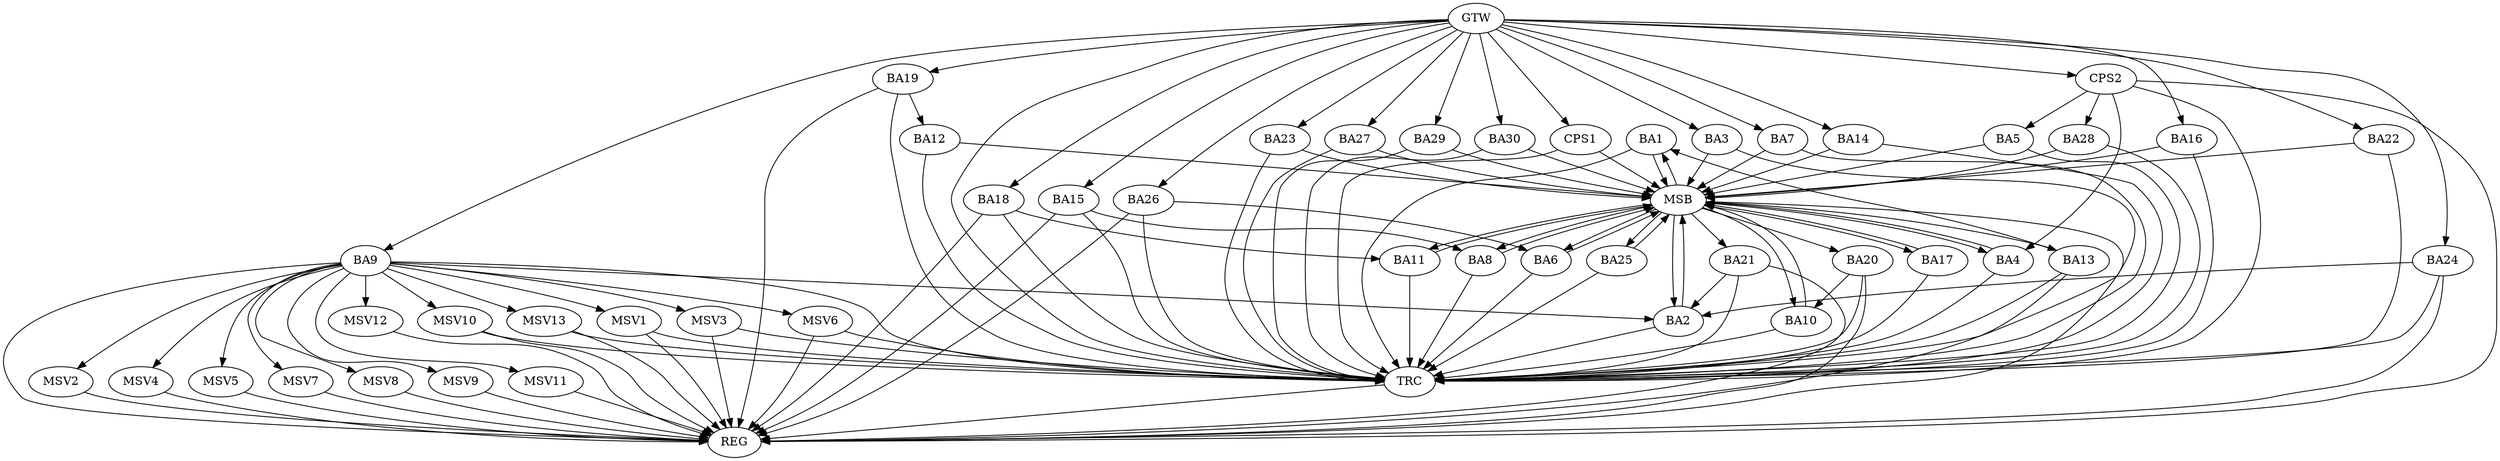 strict digraph G {
  BA1 [ label="BA1" ];
  BA2 [ label="BA2" ];
  BA3 [ label="BA3" ];
  BA4 [ label="BA4" ];
  BA5 [ label="BA5" ];
  BA6 [ label="BA6" ];
  BA7 [ label="BA7" ];
  BA8 [ label="BA8" ];
  BA9 [ label="BA9" ];
  BA10 [ label="BA10" ];
  BA11 [ label="BA11" ];
  BA12 [ label="BA12" ];
  BA13 [ label="BA13" ];
  BA14 [ label="BA14" ];
  BA15 [ label="BA15" ];
  BA16 [ label="BA16" ];
  BA17 [ label="BA17" ];
  BA18 [ label="BA18" ];
  BA19 [ label="BA19" ];
  BA20 [ label="BA20" ];
  BA21 [ label="BA21" ];
  BA22 [ label="BA22" ];
  BA23 [ label="BA23" ];
  BA24 [ label="BA24" ];
  BA25 [ label="BA25" ];
  BA26 [ label="BA26" ];
  BA27 [ label="BA27" ];
  BA28 [ label="BA28" ];
  BA29 [ label="BA29" ];
  BA30 [ label="BA30" ];
  CPS1 [ label="CPS1" ];
  CPS2 [ label="CPS2" ];
  GTW [ label="GTW" ];
  REG [ label="REG" ];
  MSB [ label="MSB" ];
  TRC [ label="TRC" ];
  MSV1 [ label="MSV1" ];
  MSV2 [ label="MSV2" ];
  MSV3 [ label="MSV3" ];
  MSV4 [ label="MSV4" ];
  MSV5 [ label="MSV5" ];
  MSV6 [ label="MSV6" ];
  MSV7 [ label="MSV7" ];
  MSV8 [ label="MSV8" ];
  MSV9 [ label="MSV9" ];
  MSV10 [ label="MSV10" ];
  MSV11 [ label="MSV11" ];
  MSV12 [ label="MSV12" ];
  MSV13 [ label="MSV13" ];
  BA9 -> BA2;
  BA13 -> BA1;
  BA15 -> BA8;
  BA18 -> BA11;
  BA19 -> BA12;
  BA20 -> BA10;
  BA21 -> BA2;
  BA24 -> BA2;
  BA26 -> BA6;
  CPS2 -> BA5;
  CPS2 -> BA4;
  CPS2 -> BA28;
  GTW -> BA3;
  GTW -> BA7;
  GTW -> BA9;
  GTW -> BA14;
  GTW -> BA15;
  GTW -> BA16;
  GTW -> BA18;
  GTW -> BA19;
  GTW -> BA22;
  GTW -> BA23;
  GTW -> BA24;
  GTW -> BA26;
  GTW -> BA27;
  GTW -> BA29;
  GTW -> BA30;
  GTW -> CPS1;
  GTW -> CPS2;
  BA9 -> REG;
  BA13 -> REG;
  BA15 -> REG;
  BA18 -> REG;
  BA19 -> REG;
  BA20 -> REG;
  BA21 -> REG;
  BA24 -> REG;
  BA26 -> REG;
  CPS2 -> REG;
  BA1 -> MSB;
  MSB -> BA2;
  MSB -> REG;
  BA2 -> MSB;
  MSB -> BA1;
  BA3 -> MSB;
  BA4 -> MSB;
  BA5 -> MSB;
  BA6 -> MSB;
  BA7 -> MSB;
  MSB -> BA6;
  BA8 -> MSB;
  MSB -> BA4;
  BA10 -> MSB;
  BA11 -> MSB;
  MSB -> BA10;
  BA12 -> MSB;
  BA14 -> MSB;
  MSB -> BA8;
  BA16 -> MSB;
  BA17 -> MSB;
  BA22 -> MSB;
  MSB -> BA20;
  BA23 -> MSB;
  MSB -> BA11;
  BA25 -> MSB;
  BA27 -> MSB;
  BA28 -> MSB;
  BA29 -> MSB;
  MSB -> BA13;
  BA30 -> MSB;
  CPS1 -> MSB;
  MSB -> BA21;
  MSB -> BA17;
  MSB -> BA25;
  BA1 -> TRC;
  BA2 -> TRC;
  BA3 -> TRC;
  BA4 -> TRC;
  BA5 -> TRC;
  BA6 -> TRC;
  BA7 -> TRC;
  BA8 -> TRC;
  BA9 -> TRC;
  BA10 -> TRC;
  BA11 -> TRC;
  BA12 -> TRC;
  BA13 -> TRC;
  BA14 -> TRC;
  BA15 -> TRC;
  BA16 -> TRC;
  BA17 -> TRC;
  BA18 -> TRC;
  BA19 -> TRC;
  BA20 -> TRC;
  BA21 -> TRC;
  BA22 -> TRC;
  BA23 -> TRC;
  BA24 -> TRC;
  BA25 -> TRC;
  BA26 -> TRC;
  BA27 -> TRC;
  BA28 -> TRC;
  BA29 -> TRC;
  BA30 -> TRC;
  CPS1 -> TRC;
  CPS2 -> TRC;
  GTW -> TRC;
  TRC -> REG;
  BA9 -> MSV1;
  BA9 -> MSV2;
  BA9 -> MSV3;
  BA9 -> MSV4;
  BA9 -> MSV5;
  BA9 -> MSV6;
  MSV1 -> REG;
  MSV1 -> TRC;
  MSV2 -> REG;
  MSV3 -> REG;
  MSV3 -> TRC;
  MSV4 -> REG;
  MSV5 -> REG;
  MSV6 -> REG;
  MSV6 -> TRC;
  BA9 -> MSV7;
  MSV7 -> REG;
  BA9 -> MSV8;
  MSV8 -> REG;
  BA9 -> MSV9;
  BA9 -> MSV10;
  MSV9 -> REG;
  MSV10 -> REG;
  MSV10 -> TRC;
  BA9 -> MSV11;
  MSV11 -> REG;
  BA9 -> MSV12;
  MSV12 -> REG;
  BA9 -> MSV13;
  MSV13 -> REG;
  MSV13 -> TRC;
}
